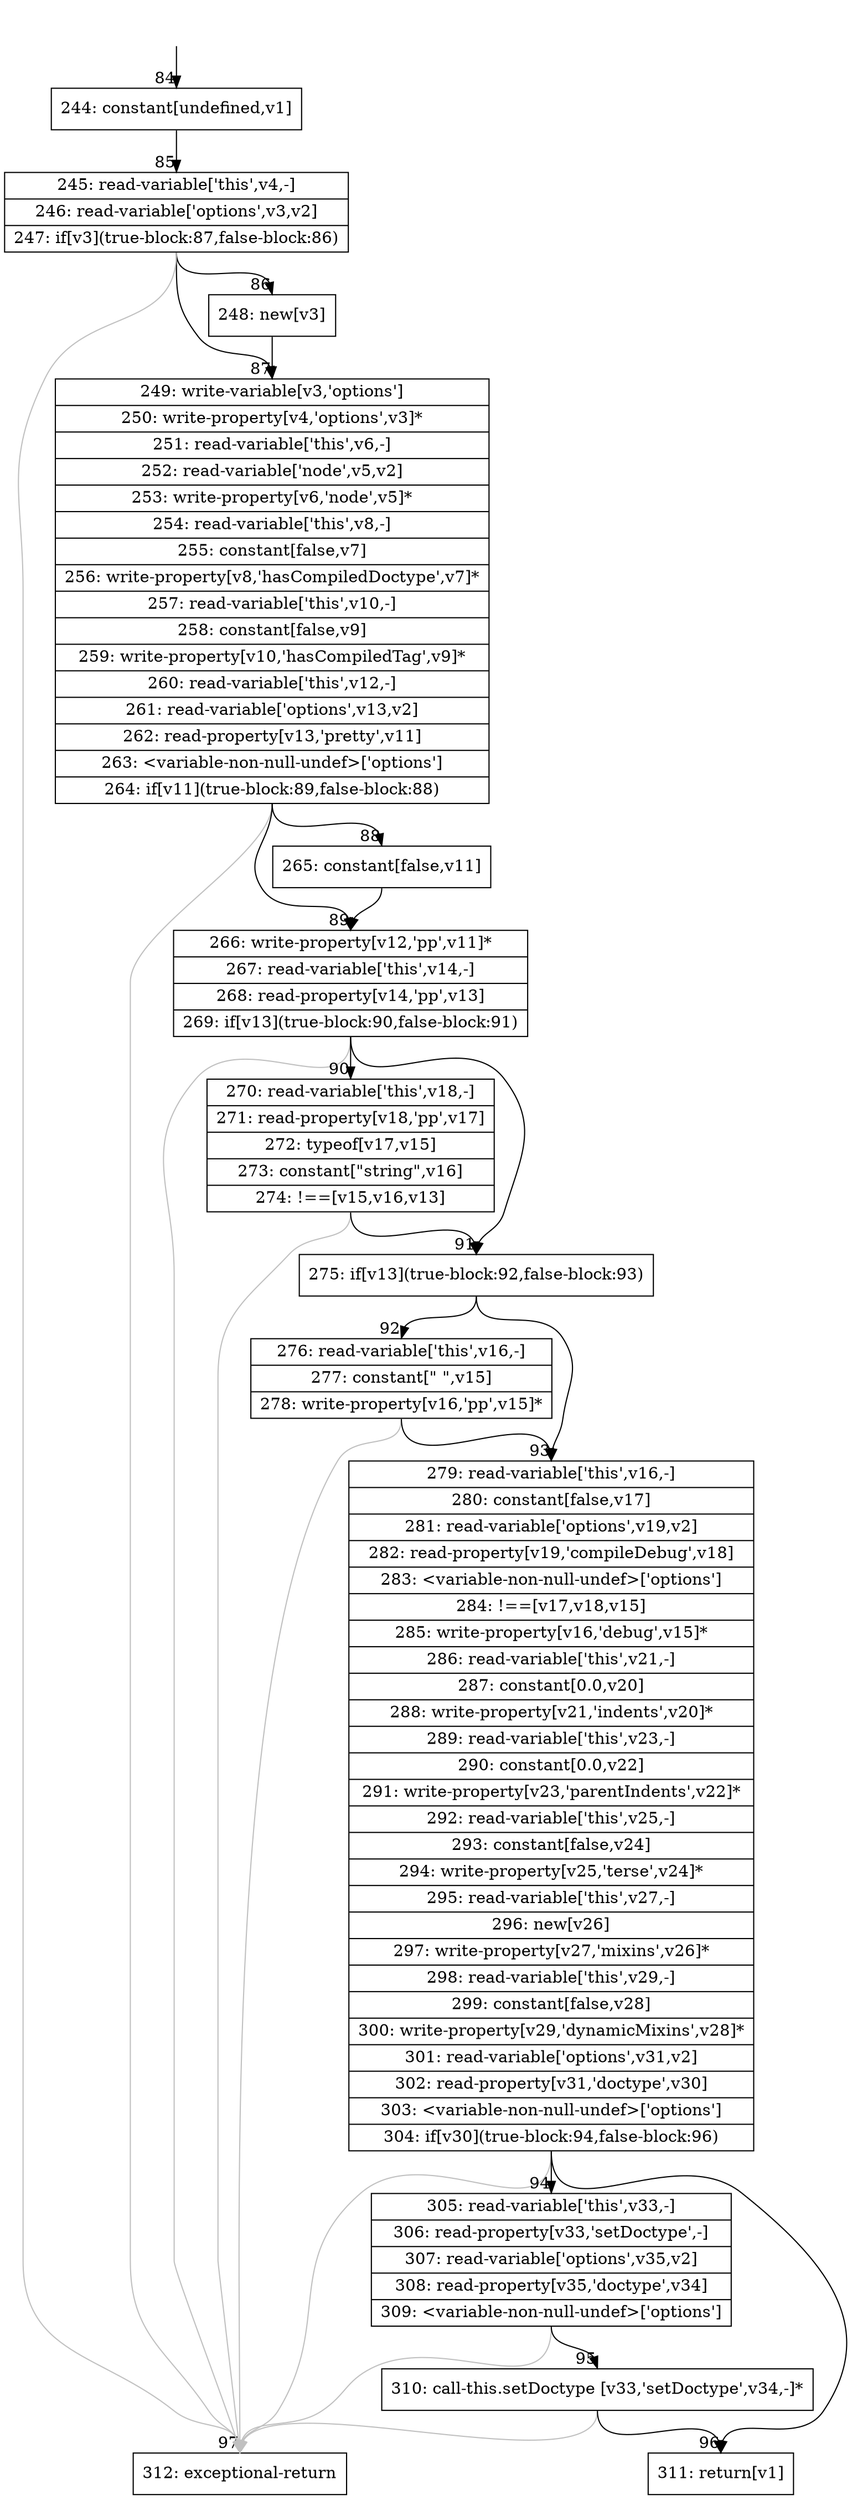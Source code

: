 digraph {
rankdir="TD"
BB_entry10[shape=none,label=""];
BB_entry10 -> BB84 [tailport=s, headport=n, headlabel="    84"]
BB84 [shape=record label="{244: constant[undefined,v1]}" ] 
BB84 -> BB85 [tailport=s, headport=n, headlabel="      85"]
BB85 [shape=record label="{245: read-variable['this',v4,-]|246: read-variable['options',v3,v2]|247: if[v3](true-block:87,false-block:86)}" ] 
BB85 -> BB87 [tailport=s, headport=n, headlabel="      87"]
BB85 -> BB86 [tailport=s, headport=n, headlabel="      86"]
BB85 -> BB97 [tailport=s, headport=n, color=gray, headlabel="      97"]
BB86 [shape=record label="{248: new[v3]}" ] 
BB86 -> BB87 [tailport=s, headport=n]
BB87 [shape=record label="{249: write-variable[v3,'options']|250: write-property[v4,'options',v3]*|251: read-variable['this',v6,-]|252: read-variable['node',v5,v2]|253: write-property[v6,'node',v5]*|254: read-variable['this',v8,-]|255: constant[false,v7]|256: write-property[v8,'hasCompiledDoctype',v7]*|257: read-variable['this',v10,-]|258: constant[false,v9]|259: write-property[v10,'hasCompiledTag',v9]*|260: read-variable['this',v12,-]|261: read-variable['options',v13,v2]|262: read-property[v13,'pretty',v11]|263: \<variable-non-null-undef\>['options']|264: if[v11](true-block:89,false-block:88)}" ] 
BB87 -> BB89 [tailport=s, headport=n, headlabel="      89"]
BB87 -> BB88 [tailport=s, headport=n, headlabel="      88"]
BB87 -> BB97 [tailport=s, headport=n, color=gray]
BB88 [shape=record label="{265: constant[false,v11]}" ] 
BB88 -> BB89 [tailport=s, headport=n]
BB89 [shape=record label="{266: write-property[v12,'pp',v11]*|267: read-variable['this',v14,-]|268: read-property[v14,'pp',v13]|269: if[v13](true-block:90,false-block:91)}" ] 
BB89 -> BB91 [tailport=s, headport=n, headlabel="      91"]
BB89 -> BB90 [tailport=s, headport=n, headlabel="      90"]
BB89 -> BB97 [tailport=s, headport=n, color=gray]
BB90 [shape=record label="{270: read-variable['this',v18,-]|271: read-property[v18,'pp',v17]|272: typeof[v17,v15]|273: constant[\"string\",v16]|274: !==[v15,v16,v13]}" ] 
BB90 -> BB91 [tailport=s, headport=n]
BB90 -> BB97 [tailport=s, headport=n, color=gray]
BB91 [shape=record label="{275: if[v13](true-block:92,false-block:93)}" ] 
BB91 -> BB92 [tailport=s, headport=n, headlabel="      92"]
BB91 -> BB93 [tailport=s, headport=n, headlabel="      93"]
BB92 [shape=record label="{276: read-variable['this',v16,-]|277: constant[\"  \",v15]|278: write-property[v16,'pp',v15]*}" ] 
BB92 -> BB93 [tailport=s, headport=n]
BB92 -> BB97 [tailport=s, headport=n, color=gray]
BB93 [shape=record label="{279: read-variable['this',v16,-]|280: constant[false,v17]|281: read-variable['options',v19,v2]|282: read-property[v19,'compileDebug',v18]|283: \<variable-non-null-undef\>['options']|284: !==[v17,v18,v15]|285: write-property[v16,'debug',v15]*|286: read-variable['this',v21,-]|287: constant[0.0,v20]|288: write-property[v21,'indents',v20]*|289: read-variable['this',v23,-]|290: constant[0.0,v22]|291: write-property[v23,'parentIndents',v22]*|292: read-variable['this',v25,-]|293: constant[false,v24]|294: write-property[v25,'terse',v24]*|295: read-variable['this',v27,-]|296: new[v26]|297: write-property[v27,'mixins',v26]*|298: read-variable['this',v29,-]|299: constant[false,v28]|300: write-property[v29,'dynamicMixins',v28]*|301: read-variable['options',v31,v2]|302: read-property[v31,'doctype',v30]|303: \<variable-non-null-undef\>['options']|304: if[v30](true-block:94,false-block:96)}" ] 
BB93 -> BB94 [tailport=s, headport=n, headlabel="      94"]
BB93 -> BB96 [tailport=s, headport=n, headlabel="      96"]
BB93 -> BB97 [tailport=s, headport=n, color=gray]
BB94 [shape=record label="{305: read-variable['this',v33,-]|306: read-property[v33,'setDoctype',-]|307: read-variable['options',v35,v2]|308: read-property[v35,'doctype',v34]|309: \<variable-non-null-undef\>['options']}" ] 
BB94 -> BB95 [tailport=s, headport=n, headlabel="      95"]
BB94 -> BB97 [tailport=s, headport=n, color=gray]
BB95 [shape=record label="{310: call-this.setDoctype [v33,'setDoctype',v34,-]*}" ] 
BB95 -> BB96 [tailport=s, headport=n]
BB95 -> BB97 [tailport=s, headport=n, color=gray]
BB96 [shape=record label="{311: return[v1]}" ] 
BB97 [shape=record label="{312: exceptional-return}" ] 
//#$~ 48
}
